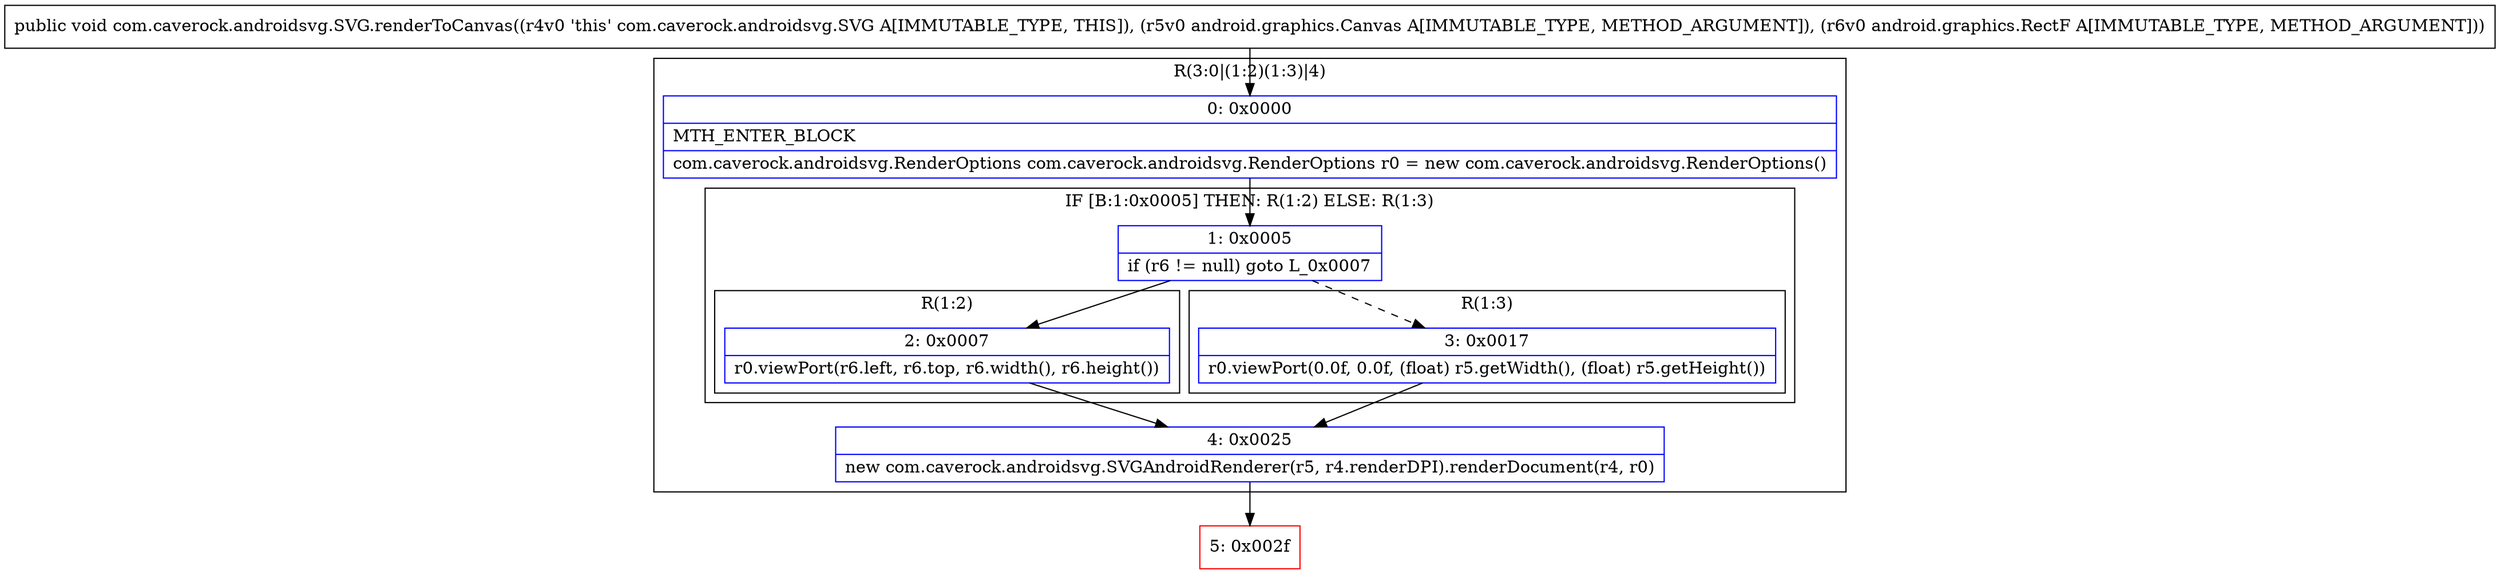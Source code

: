 digraph "CFG forcom.caverock.androidsvg.SVG.renderToCanvas(Landroid\/graphics\/Canvas;Landroid\/graphics\/RectF;)V" {
subgraph cluster_Region_748791152 {
label = "R(3:0|(1:2)(1:3)|4)";
node [shape=record,color=blue];
Node_0 [shape=record,label="{0\:\ 0x0000|MTH_ENTER_BLOCK\l|com.caverock.androidsvg.RenderOptions com.caverock.androidsvg.RenderOptions r0 = new com.caverock.androidsvg.RenderOptions()\l}"];
subgraph cluster_IfRegion_1005060804 {
label = "IF [B:1:0x0005] THEN: R(1:2) ELSE: R(1:3)";
node [shape=record,color=blue];
Node_1 [shape=record,label="{1\:\ 0x0005|if (r6 != null) goto L_0x0007\l}"];
subgraph cluster_Region_1417334044 {
label = "R(1:2)";
node [shape=record,color=blue];
Node_2 [shape=record,label="{2\:\ 0x0007|r0.viewPort(r6.left, r6.top, r6.width(), r6.height())\l}"];
}
subgraph cluster_Region_1885498396 {
label = "R(1:3)";
node [shape=record,color=blue];
Node_3 [shape=record,label="{3\:\ 0x0017|r0.viewPort(0.0f, 0.0f, (float) r5.getWidth(), (float) r5.getHeight())\l}"];
}
}
Node_4 [shape=record,label="{4\:\ 0x0025|new com.caverock.androidsvg.SVGAndroidRenderer(r5, r4.renderDPI).renderDocument(r4, r0)\l}"];
}
Node_5 [shape=record,color=red,label="{5\:\ 0x002f}"];
MethodNode[shape=record,label="{public void com.caverock.androidsvg.SVG.renderToCanvas((r4v0 'this' com.caverock.androidsvg.SVG A[IMMUTABLE_TYPE, THIS]), (r5v0 android.graphics.Canvas A[IMMUTABLE_TYPE, METHOD_ARGUMENT]), (r6v0 android.graphics.RectF A[IMMUTABLE_TYPE, METHOD_ARGUMENT])) }"];
MethodNode -> Node_0;
Node_0 -> Node_1;
Node_1 -> Node_2;
Node_1 -> Node_3[style=dashed];
Node_2 -> Node_4;
Node_3 -> Node_4;
Node_4 -> Node_5;
}

